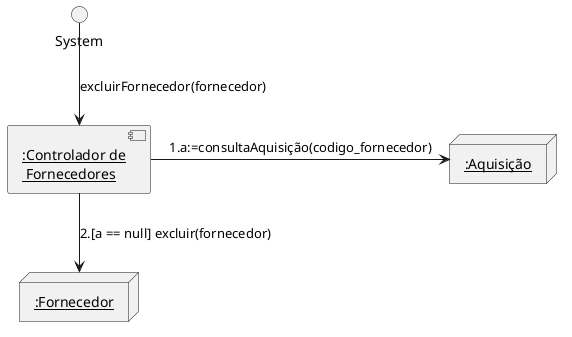@startuml

skinparam monochrome true
skinparam shadowing false
hide stereotype

node "<u>:Aquisição</u>" as n1
node "<u>:Fornecedor</u>" as n2
component "<u>:Controlador de</u>\n<u> Fornecedores</u>" as cont

System -d-> cont :excluirFornecedor(fornecedor)

cont -> n1 :"1.a:=consultaAquisição(codigo_fornecedor)"
cont -d-> n2 :"2.[a == null] excluir(fornecedor)"

@enduml
